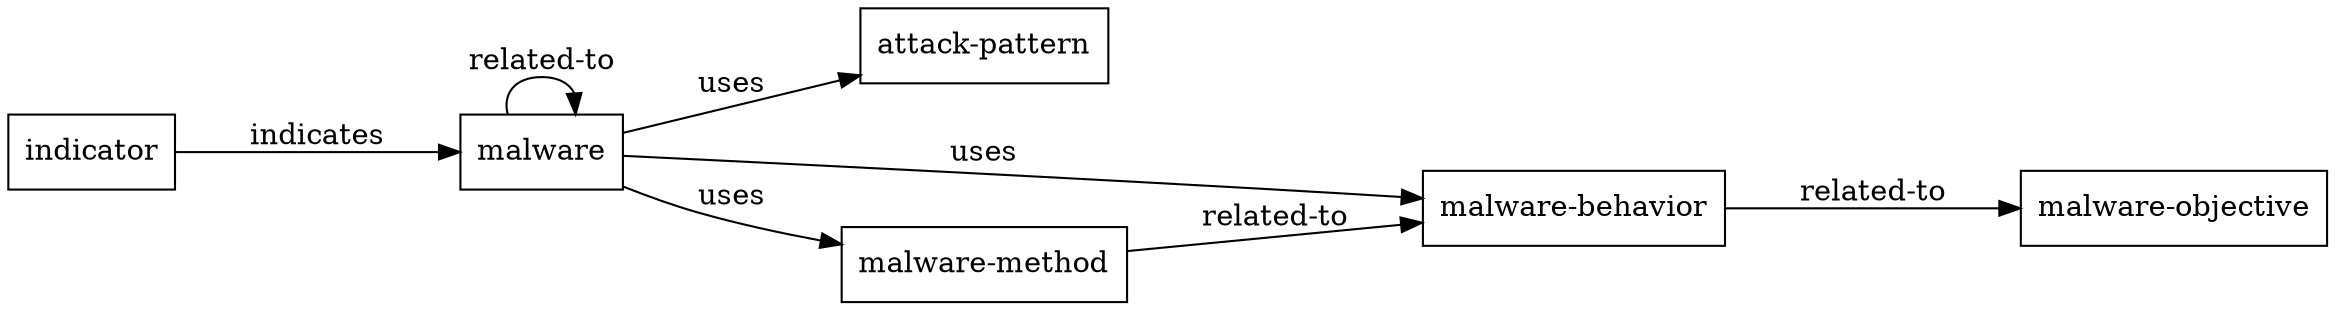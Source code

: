 digraph G {
    rankdir=LR;
    node[shape=box];
    splines=true;
    nodesep=0.25;
    ranksep=1;
    concentrate=true;

    "indicator" [label="indicator"];
    "malware" [label="malware"];
    "attack_pattern" [label="attack-pattern"];
    "malware_behavior" [label="malware-behavior"];
    "malware_method" [label="malware-method"];
    "malware_objective" [label="malware-objective"];

    "indicator" -> "malware" [label="indicates"];
    "malware" -> "malware" [label="related-to"];
    "malware" -> "attack_pattern" [label="uses"];
    "malware" -> "malware_behavior" [label="uses"];
    "malware" -> "malware_method" [label="uses"];
    "malware_behavior" -> "malware_objective" [label="related-to"];
    "malware_method" -> "malware_behavior" [label="related-to"];
}
